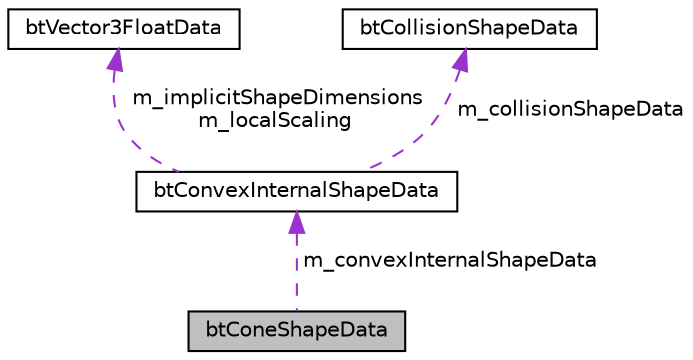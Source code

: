digraph "btConeShapeData"
{
  edge [fontname="Helvetica",fontsize="10",labelfontname="Helvetica",labelfontsize="10"];
  node [fontname="Helvetica",fontsize="10",shape=record];
  Node1 [label="btConeShapeData",height=0.2,width=0.4,color="black", fillcolor="grey75", style="filled", fontcolor="black"];
  Node2 -> Node1 [dir="back",color="darkorchid3",fontsize="10",style="dashed",label=" m_convexInternalShapeData" ,fontname="Helvetica"];
  Node2 [label="btConvexInternalShapeData",height=0.2,width=0.4,color="black", fillcolor="white", style="filled",URL="$structbt_convex_internal_shape_data.html",tooltip="do not change those serialization structures, it requires an updated sBulletDNAstr/sBulletDNAstr64 ..."];
  Node3 -> Node2 [dir="back",color="darkorchid3",fontsize="10",style="dashed",label=" m_implicitShapeDimensions\nm_localScaling" ,fontname="Helvetica"];
  Node3 [label="btVector3FloatData",height=0.2,width=0.4,color="black", fillcolor="white", style="filled",URL="$structbt_vector3_float_data.html"];
  Node4 -> Node2 [dir="back",color="darkorchid3",fontsize="10",style="dashed",label=" m_collisionShapeData" ,fontname="Helvetica"];
  Node4 [label="btCollisionShapeData",height=0.2,width=0.4,color="black", fillcolor="white", style="filled",URL="$structbt_collision_shape_data.html",tooltip="do not change those serialization structures, it requires an updated sBulletDNAstr/sBulletDNAstr64 ..."];
}
